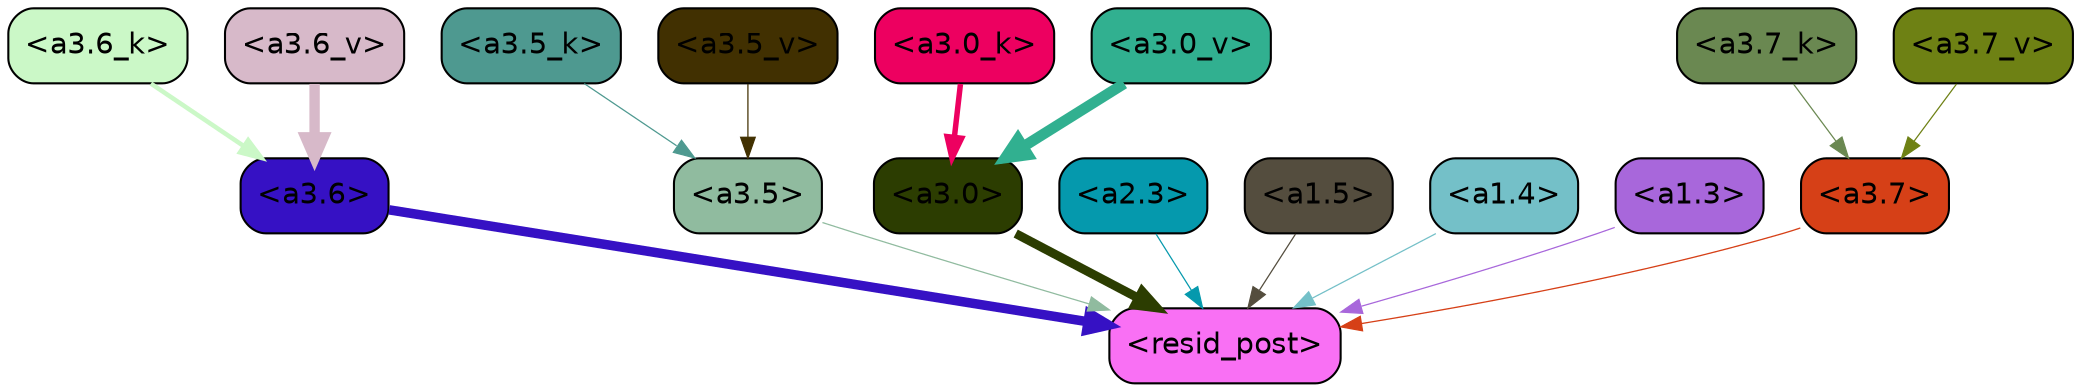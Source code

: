 strict digraph "" {
	graph [bgcolor=transparent,
		layout=dot,
		overlap=false,
		splines=true
	];
	"<a3.7>"	[color=black,
		fillcolor="#d64017",
		fontname=Helvetica,
		shape=box,
		style="filled, rounded"];
	"<resid_post>"	[color=black,
		fillcolor="#f970f4",
		fontname=Helvetica,
		shape=box,
		style="filled, rounded"];
	"<a3.7>" -> "<resid_post>"	[color="#d64017",
		penwidth=0.6239100098609924];
	"<a3.6>"	[color=black,
		fillcolor="#3611c4",
		fontname=Helvetica,
		shape=box,
		style="filled, rounded"];
	"<a3.6>" -> "<resid_post>"	[color="#3611c4",
		penwidth=4.569062113761902];
	"<a3.5>"	[color=black,
		fillcolor="#90bb9f",
		fontname=Helvetica,
		shape=box,
		style="filled, rounded"];
	"<a3.5>" -> "<resid_post>"	[color="#90bb9f",
		penwidth=0.6];
	"<a3.0>"	[color=black,
		fillcolor="#2c3d01",
		fontname=Helvetica,
		shape=box,
		style="filled, rounded"];
	"<a3.0>" -> "<resid_post>"	[color="#2c3d01",
		penwidth=4.283544182777405];
	"<a2.3>"	[color=black,
		fillcolor="#0599ad",
		fontname=Helvetica,
		shape=box,
		style="filled, rounded"];
	"<a2.3>" -> "<resid_post>"	[color="#0599ad",
		penwidth=0.6];
	"<a1.5>"	[color=black,
		fillcolor="#544d3e",
		fontname=Helvetica,
		shape=box,
		style="filled, rounded"];
	"<a1.5>" -> "<resid_post>"	[color="#544d3e",
		penwidth=0.6];
	"<a1.4>"	[color=black,
		fillcolor="#74c0c8",
		fontname=Helvetica,
		shape=box,
		style="filled, rounded"];
	"<a1.4>" -> "<resid_post>"	[color="#74c0c8",
		penwidth=0.6];
	"<a1.3>"	[color=black,
		fillcolor="#a867db",
		fontname=Helvetica,
		shape=box,
		style="filled, rounded"];
	"<a1.3>" -> "<resid_post>"	[color="#a867db",
		penwidth=0.6];
	"<a3.7_k>"	[color=black,
		fillcolor="#6a8851",
		fontname=Helvetica,
		shape=box,
		style="filled, rounded"];
	"<a3.7_k>" -> "<a3.7>"	[color="#6a8851",
		penwidth=0.6];
	"<a3.6_k>"	[color=black,
		fillcolor="#cbf8c7",
		fontname=Helvetica,
		shape=box,
		style="filled, rounded"];
	"<a3.6_k>" -> "<a3.6>"	[color="#cbf8c7",
		penwidth=2.1770318150520325];
	"<a3.5_k>"	[color=black,
		fillcolor="#4e9990",
		fontname=Helvetica,
		shape=box,
		style="filled, rounded"];
	"<a3.5_k>" -> "<a3.5>"	[color="#4e9990",
		penwidth=0.6];
	"<a3.0_k>"	[color=black,
		fillcolor="#ed0060",
		fontname=Helvetica,
		shape=box,
		style="filled, rounded"];
	"<a3.0_k>" -> "<a3.0>"	[color="#ed0060",
		penwidth=2.6323853135108948];
	"<a3.7_v>"	[color=black,
		fillcolor="#6e8114",
		fontname=Helvetica,
		shape=box,
		style="filled, rounded"];
	"<a3.7_v>" -> "<a3.7>"	[color="#6e8114",
		penwidth=0.6];
	"<a3.6_v>"	[color=black,
		fillcolor="#d7b9c9",
		fontname=Helvetica,
		shape=box,
		style="filled, rounded"];
	"<a3.6_v>" -> "<a3.6>"	[color="#d7b9c9",
		penwidth=4.972373723983765];
	"<a3.5_v>"	[color=black,
		fillcolor="#413001",
		fontname=Helvetica,
		shape=box,
		style="filled, rounded"];
	"<a3.5_v>" -> "<a3.5>"	[color="#413001",
		penwidth=0.6];
	"<a3.0_v>"	[color=black,
		fillcolor="#31b090",
		fontname=Helvetica,
		shape=box,
		style="filled, rounded"];
	"<a3.0_v>" -> "<a3.0>"	[color="#31b090",
		penwidth=5.1638524532318115];
}
